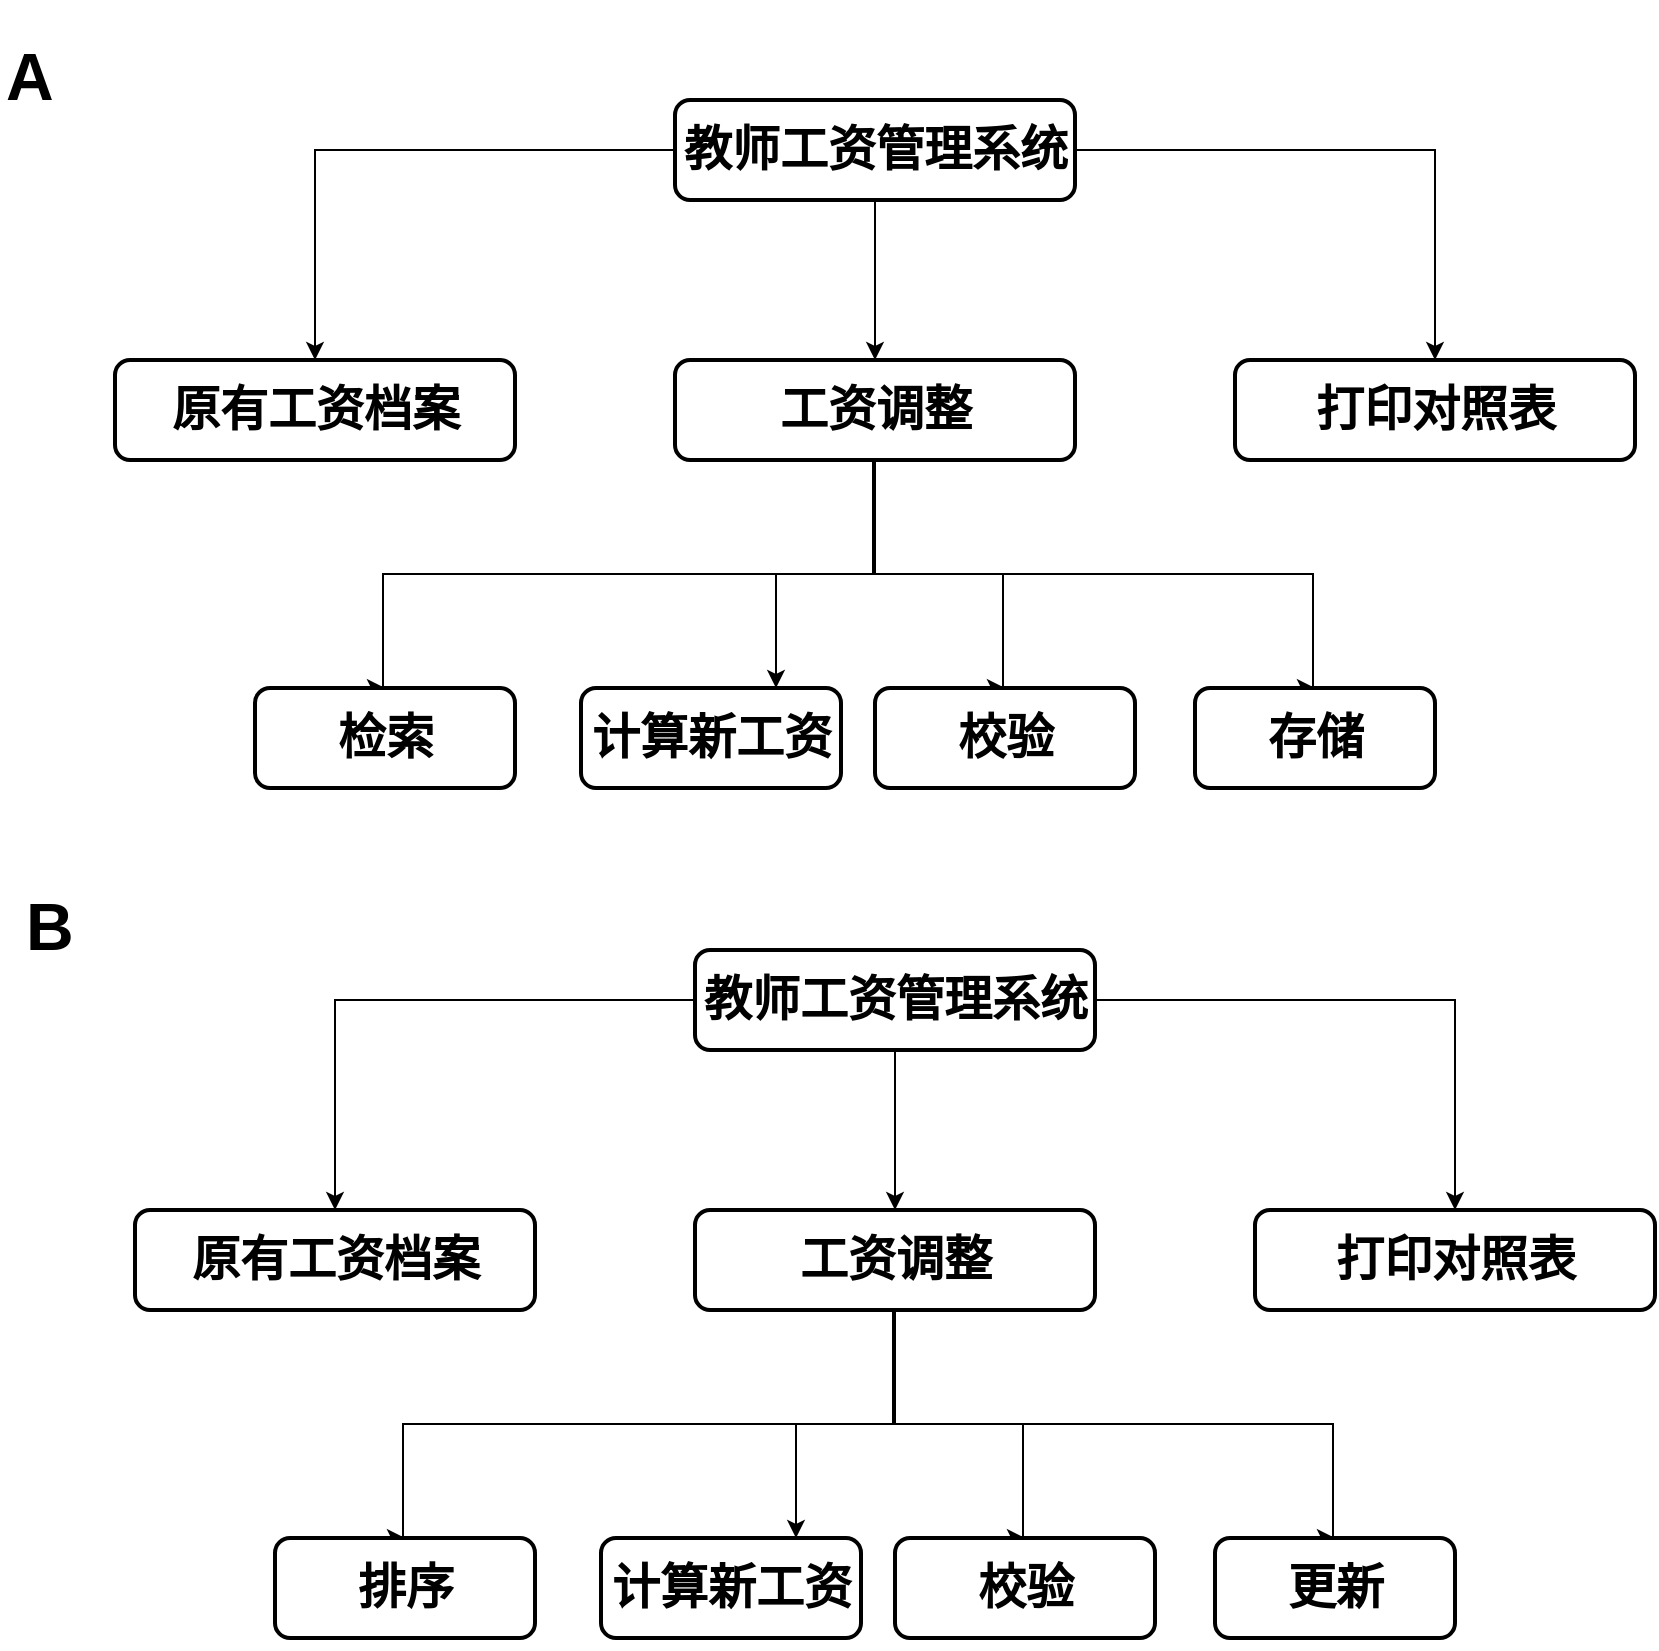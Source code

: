 <mxfile version="12.0.2" type="device" pages="1"><diagram name="Page-1" id="19d8dcba-68ad-dc05-1034-9cf7b2a963f6"><mxGraphModel dx="860" dy="620" grid="1" gridSize="10" guides="1" tooltips="1" connect="1" arrows="1" fold="1" page="1" pageScale="1" pageWidth="1100" pageHeight="850" background="#ffffff" math="0" shadow="0"><root><mxCell id="0"/><mxCell id="1" parent="0"/><mxCell id="-zTmciTU4GG6ta-iX6Vv-27" value="" style="edgeStyle=orthogonalEdgeStyle;rounded=0;orthogonalLoop=1;jettySize=auto;html=1;" edge="1" parent="1" source="6257edae8c83ed4a-1" target="-zTmciTU4GG6ta-iX6Vv-26"><mxGeometry relative="1" as="geometry"/></mxCell><mxCell id="-zTmciTU4GG6ta-iX6Vv-29" value="" style="edgeStyle=orthogonalEdgeStyle;rounded=0;orthogonalLoop=1;jettySize=auto;html=1;" edge="1" parent="1" source="6257edae8c83ed4a-1" target="-zTmciTU4GG6ta-iX6Vv-28"><mxGeometry relative="1" as="geometry"/></mxCell><mxCell id="-zTmciTU4GG6ta-iX6Vv-31" value="" style="edgeStyle=orthogonalEdgeStyle;rounded=0;orthogonalLoop=1;jettySize=auto;html=1;" edge="1" parent="1" source="6257edae8c83ed4a-1" target="-zTmciTU4GG6ta-iX6Vv-30"><mxGeometry relative="1" as="geometry"/></mxCell><mxCell id="6257edae8c83ed4a-1" value="&lt;h1&gt;教师工资管理系统&lt;/h1&gt;" style="whiteSpace=wrap;html=1;rounded=1;shadow=0;comic=0;strokeWidth=2;fillColor=#ffffff;fontFamily=Verdana;align=center;fontSize=12;fontStyle=1" parent="1" vertex="1"><mxGeometry x="886.5" y="50" width="200" height="50" as="geometry"/></mxCell><mxCell id="-zTmciTU4GG6ta-iX6Vv-30" value="&lt;h1&gt;打印对照表&lt;/h1&gt;" style="whiteSpace=wrap;html=1;rounded=1;shadow=0;comic=0;strokeWidth=2;fillColor=#ffffff;fontFamily=Verdana;align=center;fontSize=12;fontStyle=1" vertex="1" parent="1"><mxGeometry x="1166.5" y="180" width="200" height="50" as="geometry"/></mxCell><mxCell id="-zTmciTU4GG6ta-iX6Vv-41" style="edgeStyle=orthogonalEdgeStyle;rounded=0;orthogonalLoop=1;jettySize=auto;html=1;exitX=0.25;exitY=1;exitDx=0;exitDy=0;entryX=0.5;entryY=0;entryDx=0;entryDy=0;" edge="1" parent="1" source="-zTmciTU4GG6ta-iX6Vv-28" target="-zTmciTU4GG6ta-iX6Vv-32"><mxGeometry relative="1" as="geometry"><Array as="points"><mxPoint x="985.5" y="230"/><mxPoint x="985.5" y="287"/><mxPoint x="740.5" y="287"/></Array></mxGeometry></mxCell><mxCell id="-zTmciTU4GG6ta-iX6Vv-42" style="edgeStyle=orthogonalEdgeStyle;rounded=0;orthogonalLoop=1;jettySize=auto;html=1;exitX=0.5;exitY=1;exitDx=0;exitDy=0;entryX=0.75;entryY=0;entryDx=0;entryDy=0;" edge="1" parent="1" source="-zTmciTU4GG6ta-iX6Vv-28" target="-zTmciTU4GG6ta-iX6Vv-34"><mxGeometry relative="1" as="geometry"/></mxCell><mxCell id="-zTmciTU4GG6ta-iX6Vv-43" style="edgeStyle=orthogonalEdgeStyle;rounded=0;orthogonalLoop=1;jettySize=auto;html=1;exitX=0.75;exitY=1;exitDx=0;exitDy=0;entryX=0.5;entryY=0;entryDx=0;entryDy=0;" edge="1" parent="1" source="-zTmciTU4GG6ta-iX6Vv-28" target="-zTmciTU4GG6ta-iX6Vv-35"><mxGeometry relative="1" as="geometry"><Array as="points"><mxPoint x="985.5" y="230"/><mxPoint x="985.5" y="287"/><mxPoint x="1050.5" y="287"/></Array></mxGeometry></mxCell><mxCell id="-zTmciTU4GG6ta-iX6Vv-44" style="edgeStyle=orthogonalEdgeStyle;rounded=0;orthogonalLoop=1;jettySize=auto;html=1;exitX=0.75;exitY=1;exitDx=0;exitDy=0;entryX=0.5;entryY=0;entryDx=0;entryDy=0;" edge="1" parent="1" source="-zTmciTU4GG6ta-iX6Vv-28" target="-zTmciTU4GG6ta-iX6Vv-37"><mxGeometry relative="1" as="geometry"><Array as="points"><mxPoint x="985.5" y="230"/><mxPoint x="985.5" y="287"/><mxPoint x="1205.5" y="287"/></Array></mxGeometry></mxCell><mxCell id="-zTmciTU4GG6ta-iX6Vv-28" value="&lt;h1&gt;工资调整&lt;/h1&gt;" style="whiteSpace=wrap;html=1;rounded=1;shadow=0;comic=0;strokeWidth=2;fillColor=#ffffff;fontFamily=Verdana;align=center;fontSize=12;fontStyle=1" vertex="1" parent="1"><mxGeometry x="886.5" y="180" width="200" height="50" as="geometry"/></mxCell><mxCell id="-zTmciTU4GG6ta-iX6Vv-32" value="&lt;h1&gt;检索&lt;/h1&gt;" style="whiteSpace=wrap;html=1;rounded=1;shadow=0;comic=0;strokeWidth=2;fillColor=#ffffff;fontFamily=Verdana;align=center;fontSize=12;fontStyle=1" vertex="1" parent="1"><mxGeometry x="676.5" y="344" width="130" height="50" as="geometry"/></mxCell><mxCell id="-zTmciTU4GG6ta-iX6Vv-26" value="&lt;h1&gt;原有工资档案&lt;/h1&gt;" style="whiteSpace=wrap;html=1;rounded=1;shadow=0;comic=0;strokeWidth=2;fillColor=#ffffff;fontFamily=Verdana;align=center;fontSize=12;fontStyle=1" vertex="1" parent="1"><mxGeometry x="606.5" y="180" width="200" height="50" as="geometry"/></mxCell><mxCell id="-zTmciTU4GG6ta-iX6Vv-34" value="&lt;h1&gt;计算新工资&lt;/h1&gt;" style="whiteSpace=wrap;html=1;rounded=1;shadow=0;comic=0;strokeWidth=2;fillColor=#ffffff;fontFamily=Verdana;align=center;fontSize=12;fontStyle=1" vertex="1" parent="1"><mxGeometry x="839.5" y="344" width="130" height="50" as="geometry"/></mxCell><mxCell id="-zTmciTU4GG6ta-iX6Vv-35" value="&lt;h1&gt;校验&lt;/h1&gt;" style="whiteSpace=wrap;html=1;rounded=1;shadow=0;comic=0;strokeWidth=2;fillColor=#ffffff;fontFamily=Verdana;align=center;fontSize=12;fontStyle=1" vertex="1" parent="1"><mxGeometry x="986.5" y="344" width="130" height="50" as="geometry"/></mxCell><mxCell id="-zTmciTU4GG6ta-iX6Vv-37" value="&lt;h1&gt;存储&lt;/h1&gt;" style="whiteSpace=wrap;html=1;rounded=1;shadow=0;comic=0;strokeWidth=2;fillColor=#ffffff;fontFamily=Verdana;align=center;fontSize=12;fontStyle=1" vertex="1" parent="1"><mxGeometry x="1146.5" y="344" width="120" height="50" as="geometry"/></mxCell><mxCell id="-zTmciTU4GG6ta-iX6Vv-45" value="&lt;h1&gt;&lt;font style=&quot;font-size: 33px&quot;&gt;A&lt;/font&gt;&lt;/h1&gt;" style="text;html=1;resizable=0;points=[];autosize=1;align=left;verticalAlign=top;spacingTop=-4;" vertex="1" parent="1"><mxGeometry x="549.5" width="40" height="50" as="geometry"/></mxCell><mxCell id="-zTmciTU4GG6ta-iX6Vv-46" value="" style="edgeStyle=orthogonalEdgeStyle;rounded=0;orthogonalLoop=1;jettySize=auto;html=1;" edge="1" parent="1" source="-zTmciTU4GG6ta-iX6Vv-49" target="-zTmciTU4GG6ta-iX6Vv-57"><mxGeometry relative="1" as="geometry"/></mxCell><mxCell id="-zTmciTU4GG6ta-iX6Vv-47" value="" style="edgeStyle=orthogonalEdgeStyle;rounded=0;orthogonalLoop=1;jettySize=auto;html=1;" edge="1" parent="1" source="-zTmciTU4GG6ta-iX6Vv-49" target="-zTmciTU4GG6ta-iX6Vv-55"><mxGeometry relative="1" as="geometry"/></mxCell><mxCell id="-zTmciTU4GG6ta-iX6Vv-48" value="" style="edgeStyle=orthogonalEdgeStyle;rounded=0;orthogonalLoop=1;jettySize=auto;html=1;" edge="1" parent="1" source="-zTmciTU4GG6ta-iX6Vv-49" target="-zTmciTU4GG6ta-iX6Vv-50"><mxGeometry relative="1" as="geometry"/></mxCell><mxCell id="-zTmciTU4GG6ta-iX6Vv-49" value="&lt;h1&gt;教师工资管理系统&lt;/h1&gt;" style="whiteSpace=wrap;html=1;rounded=1;shadow=0;comic=0;strokeWidth=2;fillColor=#ffffff;fontFamily=Verdana;align=center;fontSize=12;fontStyle=1" vertex="1" parent="1"><mxGeometry x="896.5" y="475" width="200" height="50" as="geometry"/></mxCell><mxCell id="-zTmciTU4GG6ta-iX6Vv-50" value="&lt;h1&gt;打印对照表&lt;/h1&gt;" style="whiteSpace=wrap;html=1;rounded=1;shadow=0;comic=0;strokeWidth=2;fillColor=#ffffff;fontFamily=Verdana;align=center;fontSize=12;fontStyle=1" vertex="1" parent="1"><mxGeometry x="1176.5" y="605" width="200" height="50" as="geometry"/></mxCell><mxCell id="-zTmciTU4GG6ta-iX6Vv-51" style="edgeStyle=orthogonalEdgeStyle;rounded=0;orthogonalLoop=1;jettySize=auto;html=1;exitX=0.25;exitY=1;exitDx=0;exitDy=0;entryX=0.5;entryY=0;entryDx=0;entryDy=0;" edge="1" parent="1" source="-zTmciTU4GG6ta-iX6Vv-55" target="-zTmciTU4GG6ta-iX6Vv-56"><mxGeometry relative="1" as="geometry"><Array as="points"><mxPoint x="995.5" y="655"/><mxPoint x="995.5" y="712"/><mxPoint x="750.5" y="712"/></Array></mxGeometry></mxCell><mxCell id="-zTmciTU4GG6ta-iX6Vv-52" style="edgeStyle=orthogonalEdgeStyle;rounded=0;orthogonalLoop=1;jettySize=auto;html=1;exitX=0.5;exitY=1;exitDx=0;exitDy=0;entryX=0.75;entryY=0;entryDx=0;entryDy=0;" edge="1" parent="1" source="-zTmciTU4GG6ta-iX6Vv-55" target="-zTmciTU4GG6ta-iX6Vv-58"><mxGeometry relative="1" as="geometry"/></mxCell><mxCell id="-zTmciTU4GG6ta-iX6Vv-53" style="edgeStyle=orthogonalEdgeStyle;rounded=0;orthogonalLoop=1;jettySize=auto;html=1;exitX=0.75;exitY=1;exitDx=0;exitDy=0;entryX=0.5;entryY=0;entryDx=0;entryDy=0;" edge="1" parent="1" source="-zTmciTU4GG6ta-iX6Vv-55" target="-zTmciTU4GG6ta-iX6Vv-59"><mxGeometry relative="1" as="geometry"><Array as="points"><mxPoint x="995.5" y="655"/><mxPoint x="995.5" y="712"/><mxPoint x="1060.5" y="712"/></Array></mxGeometry></mxCell><mxCell id="-zTmciTU4GG6ta-iX6Vv-54" style="edgeStyle=orthogonalEdgeStyle;rounded=0;orthogonalLoop=1;jettySize=auto;html=1;exitX=0.75;exitY=1;exitDx=0;exitDy=0;entryX=0.5;entryY=0;entryDx=0;entryDy=0;" edge="1" parent="1" source="-zTmciTU4GG6ta-iX6Vv-55" target="-zTmciTU4GG6ta-iX6Vv-60"><mxGeometry relative="1" as="geometry"><Array as="points"><mxPoint x="995.5" y="655"/><mxPoint x="995.5" y="712"/><mxPoint x="1215.5" y="712"/></Array></mxGeometry></mxCell><mxCell id="-zTmciTU4GG6ta-iX6Vv-55" value="&lt;h1&gt;工资调整&lt;/h1&gt;" style="whiteSpace=wrap;html=1;rounded=1;shadow=0;comic=0;strokeWidth=2;fillColor=#ffffff;fontFamily=Verdana;align=center;fontSize=12;fontStyle=1" vertex="1" parent="1"><mxGeometry x="896.5" y="605" width="200" height="50" as="geometry"/></mxCell><mxCell id="-zTmciTU4GG6ta-iX6Vv-56" value="&lt;h1&gt;排序&lt;/h1&gt;" style="whiteSpace=wrap;html=1;rounded=1;shadow=0;comic=0;strokeWidth=2;fillColor=#ffffff;fontFamily=Verdana;align=center;fontSize=12;fontStyle=1" vertex="1" parent="1"><mxGeometry x="686.5" y="769" width="130" height="50" as="geometry"/></mxCell><mxCell id="-zTmciTU4GG6ta-iX6Vv-57" value="&lt;h1&gt;原有工资档案&lt;/h1&gt;" style="whiteSpace=wrap;html=1;rounded=1;shadow=0;comic=0;strokeWidth=2;fillColor=#ffffff;fontFamily=Verdana;align=center;fontSize=12;fontStyle=1" vertex="1" parent="1"><mxGeometry x="616.5" y="605" width="200" height="50" as="geometry"/></mxCell><mxCell id="-zTmciTU4GG6ta-iX6Vv-58" value="&lt;h1&gt;计算新工资&lt;/h1&gt;" style="whiteSpace=wrap;html=1;rounded=1;shadow=0;comic=0;strokeWidth=2;fillColor=#ffffff;fontFamily=Verdana;align=center;fontSize=12;fontStyle=1" vertex="1" parent="1"><mxGeometry x="849.5" y="769" width="130" height="50" as="geometry"/></mxCell><mxCell id="-zTmciTU4GG6ta-iX6Vv-59" value="&lt;h1&gt;校验&lt;/h1&gt;" style="whiteSpace=wrap;html=1;rounded=1;shadow=0;comic=0;strokeWidth=2;fillColor=#ffffff;fontFamily=Verdana;align=center;fontSize=12;fontStyle=1" vertex="1" parent="1"><mxGeometry x="996.5" y="769" width="130" height="50" as="geometry"/></mxCell><mxCell id="-zTmciTU4GG6ta-iX6Vv-60" value="&lt;h1&gt;更新&lt;/h1&gt;" style="whiteSpace=wrap;html=1;rounded=1;shadow=0;comic=0;strokeWidth=2;fillColor=#ffffff;fontFamily=Verdana;align=center;fontSize=12;fontStyle=1" vertex="1" parent="1"><mxGeometry x="1156.5" y="769" width="120" height="50" as="geometry"/></mxCell><mxCell id="-zTmciTU4GG6ta-iX6Vv-61" value="&lt;h1&gt;&lt;font style=&quot;font-size: 33px&quot;&gt;B&lt;/font&gt;&lt;/h1&gt;" style="text;html=1;resizable=0;points=[];autosize=1;align=left;verticalAlign=top;spacingTop=-4;" vertex="1" parent="1"><mxGeometry x="559.5" y="425" width="40" height="50" as="geometry"/></mxCell></root></mxGraphModel></diagram></mxfile>